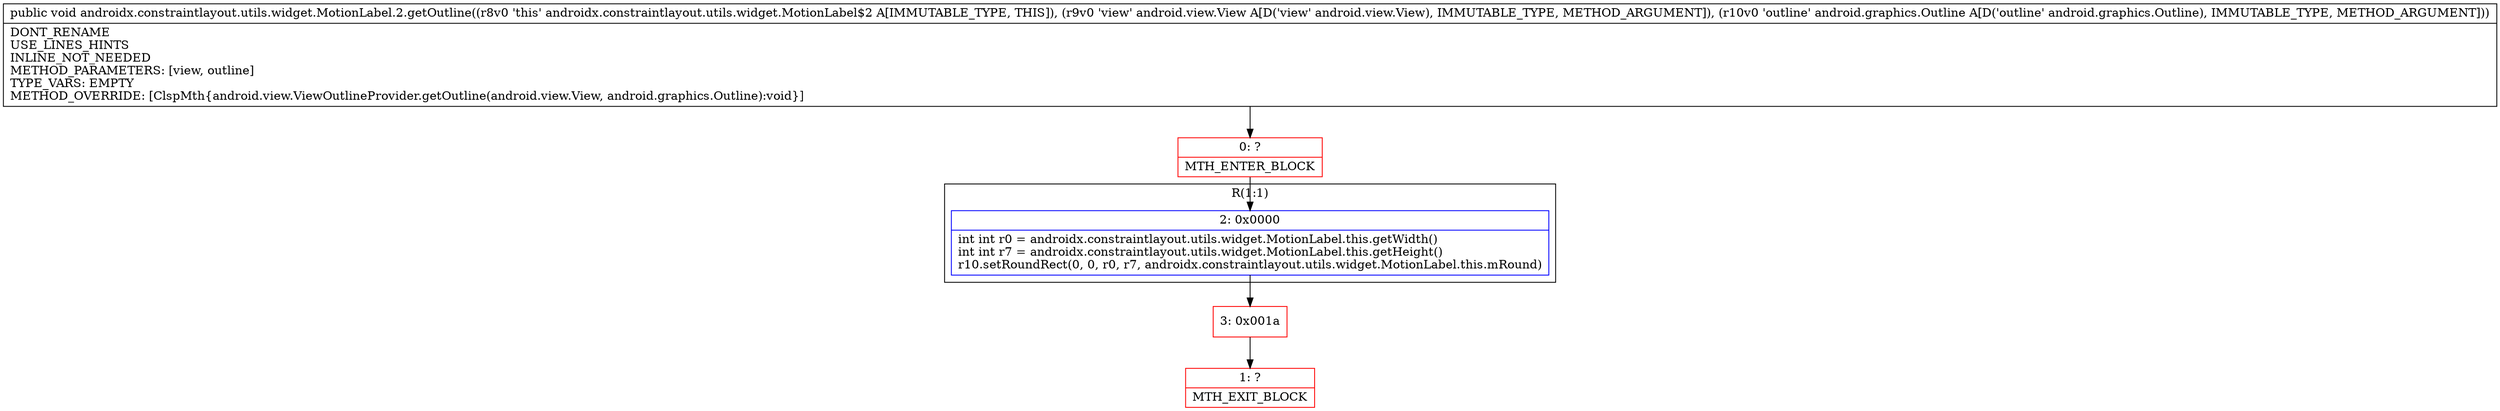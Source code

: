 digraph "CFG forandroidx.constraintlayout.utils.widget.MotionLabel.2.getOutline(Landroid\/view\/View;Landroid\/graphics\/Outline;)V" {
subgraph cluster_Region_1458449301 {
label = "R(1:1)";
node [shape=record,color=blue];
Node_2 [shape=record,label="{2\:\ 0x0000|int int r0 = androidx.constraintlayout.utils.widget.MotionLabel.this.getWidth()\lint int r7 = androidx.constraintlayout.utils.widget.MotionLabel.this.getHeight()\lr10.setRoundRect(0, 0, r0, r7, androidx.constraintlayout.utils.widget.MotionLabel.this.mRound)\l}"];
}
Node_0 [shape=record,color=red,label="{0\:\ ?|MTH_ENTER_BLOCK\l}"];
Node_3 [shape=record,color=red,label="{3\:\ 0x001a}"];
Node_1 [shape=record,color=red,label="{1\:\ ?|MTH_EXIT_BLOCK\l}"];
MethodNode[shape=record,label="{public void androidx.constraintlayout.utils.widget.MotionLabel.2.getOutline((r8v0 'this' androidx.constraintlayout.utils.widget.MotionLabel$2 A[IMMUTABLE_TYPE, THIS]), (r9v0 'view' android.view.View A[D('view' android.view.View), IMMUTABLE_TYPE, METHOD_ARGUMENT]), (r10v0 'outline' android.graphics.Outline A[D('outline' android.graphics.Outline), IMMUTABLE_TYPE, METHOD_ARGUMENT]))  | DONT_RENAME\lUSE_LINES_HINTS\lINLINE_NOT_NEEDED\lMETHOD_PARAMETERS: [view, outline]\lTYPE_VARS: EMPTY\lMETHOD_OVERRIDE: [ClspMth\{android.view.ViewOutlineProvider.getOutline(android.view.View, android.graphics.Outline):void\}]\l}"];
MethodNode -> Node_0;Node_2 -> Node_3;
Node_0 -> Node_2;
Node_3 -> Node_1;
}

